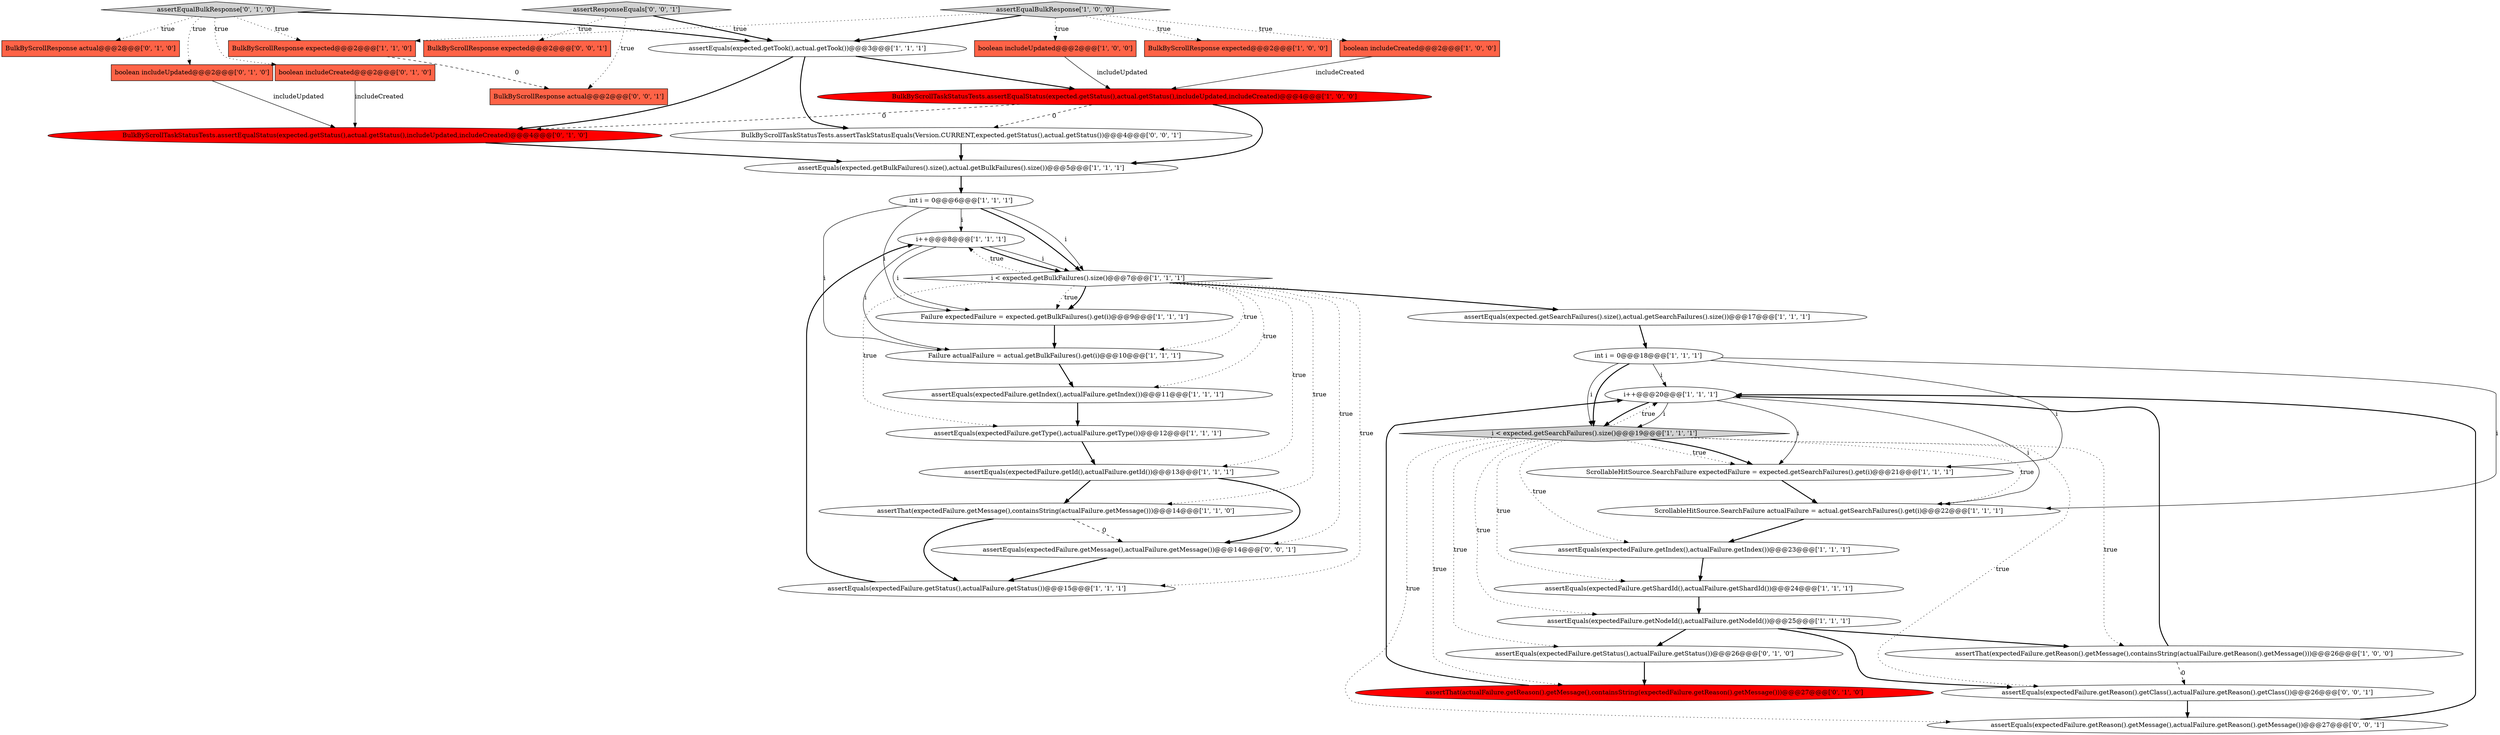 digraph {
26 [style = filled, label = "int i = 0@@@6@@@['1', '1', '1']", fillcolor = white, shape = ellipse image = "AAA0AAABBB1BBB"];
33 [style = filled, label = "assertThat(actualFailure.getReason().getMessage(),containsString(expectedFailure.getReason().getMessage()))@@@27@@@['0', '1', '0']", fillcolor = red, shape = ellipse image = "AAA1AAABBB2BBB"];
15 [style = filled, label = "i++@@@20@@@['1', '1', '1']", fillcolor = white, shape = ellipse image = "AAA0AAABBB1BBB"];
32 [style = filled, label = "assertEquals(expectedFailure.getStatus(),actualFailure.getStatus())@@@26@@@['0', '1', '0']", fillcolor = white, shape = ellipse image = "AAA0AAABBB2BBB"];
30 [style = filled, label = "boolean includeUpdated@@@2@@@['0', '1', '0']", fillcolor = tomato, shape = box image = "AAA0AAABBB2BBB"];
40 [style = filled, label = "assertResponseEquals['0', '0', '1']", fillcolor = lightgray, shape = diamond image = "AAA0AAABBB3BBB"];
31 [style = filled, label = "boolean includeCreated@@@2@@@['0', '1', '0']", fillcolor = tomato, shape = box image = "AAA0AAABBB2BBB"];
2 [style = filled, label = "boolean includeUpdated@@@2@@@['1', '0', '0']", fillcolor = tomato, shape = box image = "AAA0AAABBB1BBB"];
35 [style = filled, label = "assertEquals(expectedFailure.getReason().getMessage(),actualFailure.getReason().getMessage())@@@27@@@['0', '0', '1']", fillcolor = white, shape = ellipse image = "AAA0AAABBB3BBB"];
17 [style = filled, label = "assertEquals(expectedFailure.getStatus(),actualFailure.getStatus())@@@15@@@['1', '1', '1']", fillcolor = white, shape = ellipse image = "AAA0AAABBB1BBB"];
5 [style = filled, label = "ScrollableHitSource.SearchFailure actualFailure = actual.getSearchFailures().get(i)@@@22@@@['1', '1', '1']", fillcolor = white, shape = ellipse image = "AAA0AAABBB1BBB"];
18 [style = filled, label = "i < expected.getSearchFailures().size()@@@19@@@['1', '1', '1']", fillcolor = lightgray, shape = diamond image = "AAA0AAABBB1BBB"];
0 [style = filled, label = "assertThat(expectedFailure.getReason().getMessage(),containsString(actualFailure.getReason().getMessage()))@@@26@@@['1', '0', '0']", fillcolor = white, shape = ellipse image = "AAA0AAABBB1BBB"];
29 [style = filled, label = "assertEqualBulkResponse['0', '1', '0']", fillcolor = lightgray, shape = diamond image = "AAA0AAABBB2BBB"];
16 [style = filled, label = "BulkByScrollTaskStatusTests.assertEqualStatus(expected.getStatus(),actual.getStatus(),includeUpdated,includeCreated)@@@4@@@['1', '0', '0']", fillcolor = red, shape = ellipse image = "AAA1AAABBB1BBB"];
24 [style = filled, label = "BulkByScrollResponse expected@@@2@@@['1', '1', '0']", fillcolor = tomato, shape = box image = "AAA0AAABBB1BBB"];
34 [style = filled, label = "BulkByScrollTaskStatusTests.assertEqualStatus(expected.getStatus(),actual.getStatus(),includeUpdated,includeCreated)@@@4@@@['0', '1', '0']", fillcolor = red, shape = ellipse image = "AAA1AAABBB2BBB"];
36 [style = filled, label = "assertEquals(expectedFailure.getReason().getClass(),actualFailure.getReason().getClass())@@@26@@@['0', '0', '1']", fillcolor = white, shape = ellipse image = "AAA0AAABBB3BBB"];
9 [style = filled, label = "boolean includeCreated@@@2@@@['1', '0', '0']", fillcolor = tomato, shape = box image = "AAA0AAABBB1BBB"];
11 [style = filled, label = "assertEquals(expectedFailure.getShardId(),actualFailure.getShardId())@@@24@@@['1', '1', '1']", fillcolor = white, shape = ellipse image = "AAA0AAABBB1BBB"];
25 [style = filled, label = "assertEquals(expectedFailure.getId(),actualFailure.getId())@@@13@@@['1', '1', '1']", fillcolor = white, shape = ellipse image = "AAA0AAABBB1BBB"];
12 [style = filled, label = "i++@@@8@@@['1', '1', '1']", fillcolor = white, shape = ellipse image = "AAA0AAABBB1BBB"];
39 [style = filled, label = "BulkByScrollResponse actual@@@2@@@['0', '0', '1']", fillcolor = tomato, shape = box image = "AAA0AAABBB3BBB"];
23 [style = filled, label = "assertEquals(expected.getBulkFailures().size(),actual.getBulkFailures().size())@@@5@@@['1', '1', '1']", fillcolor = white, shape = ellipse image = "AAA0AAABBB1BBB"];
22 [style = filled, label = "assertThat(expectedFailure.getMessage(),containsString(actualFailure.getMessage()))@@@14@@@['1', '1', '0']", fillcolor = white, shape = ellipse image = "AAA0AAABBB1BBB"];
21 [style = filled, label = "assertEquals(expected.getTook(),actual.getTook())@@@3@@@['1', '1', '1']", fillcolor = white, shape = ellipse image = "AAA0AAABBB1BBB"];
10 [style = filled, label = "Failure actualFailure = actual.getBulkFailures().get(i)@@@10@@@['1', '1', '1']", fillcolor = white, shape = ellipse image = "AAA0AAABBB1BBB"];
28 [style = filled, label = "BulkByScrollResponse actual@@@2@@@['0', '1', '0']", fillcolor = tomato, shape = box image = "AAA0AAABBB2BBB"];
8 [style = filled, label = "assertEquals(expectedFailure.getIndex(),actualFailure.getIndex())@@@23@@@['1', '1', '1']", fillcolor = white, shape = ellipse image = "AAA0AAABBB1BBB"];
27 [style = filled, label = "int i = 0@@@18@@@['1', '1', '1']", fillcolor = white, shape = ellipse image = "AAA0AAABBB1BBB"];
37 [style = filled, label = "BulkByScrollTaskStatusTests.assertTaskStatusEquals(Version.CURRENT,expected.getStatus(),actual.getStatus())@@@4@@@['0', '0', '1']", fillcolor = white, shape = ellipse image = "AAA0AAABBB3BBB"];
13 [style = filled, label = "i < expected.getBulkFailures().size()@@@7@@@['1', '1', '1']", fillcolor = white, shape = diamond image = "AAA0AAABBB1BBB"];
6 [style = filled, label = "assertEqualBulkResponse['1', '0', '0']", fillcolor = lightgray, shape = diamond image = "AAA0AAABBB1BBB"];
1 [style = filled, label = "assertEquals(expected.getSearchFailures().size(),actual.getSearchFailures().size())@@@17@@@['1', '1', '1']", fillcolor = white, shape = ellipse image = "AAA0AAABBB1BBB"];
4 [style = filled, label = "Failure expectedFailure = expected.getBulkFailures().get(i)@@@9@@@['1', '1', '1']", fillcolor = white, shape = ellipse image = "AAA0AAABBB1BBB"];
20 [style = filled, label = "BulkByScrollResponse expected@@@2@@@['1', '0', '0']", fillcolor = tomato, shape = box image = "AAA0AAABBB1BBB"];
41 [style = filled, label = "assertEquals(expectedFailure.getMessage(),actualFailure.getMessage())@@@14@@@['0', '0', '1']", fillcolor = white, shape = ellipse image = "AAA0AAABBB3BBB"];
14 [style = filled, label = "ScrollableHitSource.SearchFailure expectedFailure = expected.getSearchFailures().get(i)@@@21@@@['1', '1', '1']", fillcolor = white, shape = ellipse image = "AAA0AAABBB1BBB"];
38 [style = filled, label = "BulkByScrollResponse expected@@@2@@@['0', '0', '1']", fillcolor = tomato, shape = box image = "AAA0AAABBB3BBB"];
7 [style = filled, label = "assertEquals(expectedFailure.getType(),actualFailure.getType())@@@12@@@['1', '1', '1']", fillcolor = white, shape = ellipse image = "AAA0AAABBB1BBB"];
3 [style = filled, label = "assertEquals(expectedFailure.getNodeId(),actualFailure.getNodeId())@@@25@@@['1', '1', '1']", fillcolor = white, shape = ellipse image = "AAA0AAABBB1BBB"];
19 [style = filled, label = "assertEquals(expectedFailure.getIndex(),actualFailure.getIndex())@@@11@@@['1', '1', '1']", fillcolor = white, shape = ellipse image = "AAA0AAABBB1BBB"];
40->39 [style = dotted, label="true"];
18->35 [style = dotted, label="true"];
25->22 [style = bold, label=""];
10->19 [style = bold, label=""];
13->41 [style = dotted, label="true"];
1->27 [style = bold, label=""];
18->15 [style = dotted, label="true"];
31->34 [style = solid, label="includeCreated"];
13->10 [style = dotted, label="true"];
24->39 [style = dashed, label="0"];
0->15 [style = bold, label=""];
13->1 [style = bold, label=""];
3->36 [style = bold, label=""];
27->5 [style = solid, label="i"];
18->3 [style = dotted, label="true"];
21->16 [style = bold, label=""];
0->36 [style = dashed, label="0"];
8->11 [style = bold, label=""];
13->4 [style = dotted, label="true"];
22->41 [style = dashed, label="0"];
13->17 [style = dotted, label="true"];
16->37 [style = dashed, label="0"];
33->15 [style = bold, label=""];
13->25 [style = dotted, label="true"];
15->18 [style = solid, label="i"];
13->19 [style = dotted, label="true"];
18->8 [style = dotted, label="true"];
13->7 [style = dotted, label="true"];
26->13 [style = bold, label=""];
3->0 [style = bold, label=""];
6->20 [style = dotted, label="true"];
16->34 [style = dashed, label="0"];
18->11 [style = dotted, label="true"];
21->37 [style = bold, label=""];
13->22 [style = dotted, label="true"];
22->17 [style = bold, label=""];
18->0 [style = dotted, label="true"];
18->5 [style = dotted, label="true"];
2->16 [style = solid, label="includeUpdated"];
36->35 [style = bold, label=""];
40->21 [style = bold, label=""];
4->10 [style = bold, label=""];
27->18 [style = bold, label=""];
15->14 [style = solid, label="i"];
6->24 [style = dotted, label="true"];
35->15 [style = bold, label=""];
6->21 [style = bold, label=""];
25->41 [style = bold, label=""];
18->33 [style = dotted, label="true"];
18->36 [style = dotted, label="true"];
21->34 [style = bold, label=""];
27->18 [style = solid, label="i"];
27->15 [style = solid, label="i"];
40->38 [style = dotted, label="true"];
16->23 [style = bold, label=""];
26->13 [style = solid, label="i"];
15->5 [style = solid, label="i"];
32->33 [style = bold, label=""];
29->21 [style = bold, label=""];
12->13 [style = bold, label=""];
17->12 [style = bold, label=""];
6->2 [style = dotted, label="true"];
29->28 [style = dotted, label="true"];
6->9 [style = dotted, label="true"];
11->3 [style = bold, label=""];
26->10 [style = solid, label="i"];
9->16 [style = solid, label="includeCreated"];
26->12 [style = solid, label="i"];
34->23 [style = bold, label=""];
30->34 [style = solid, label="includeUpdated"];
29->24 [style = dotted, label="true"];
14->5 [style = bold, label=""];
5->8 [style = bold, label=""];
13->12 [style = dotted, label="true"];
23->26 [style = bold, label=""];
12->10 [style = solid, label="i"];
37->23 [style = bold, label=""];
15->18 [style = bold, label=""];
18->32 [style = dotted, label="true"];
18->14 [style = dotted, label="true"];
27->14 [style = solid, label="i"];
41->17 [style = bold, label=""];
26->4 [style = solid, label="i"];
12->4 [style = solid, label="i"];
12->13 [style = solid, label="i"];
29->30 [style = dotted, label="true"];
7->25 [style = bold, label=""];
3->32 [style = bold, label=""];
19->7 [style = bold, label=""];
18->14 [style = bold, label=""];
13->4 [style = bold, label=""];
29->31 [style = dotted, label="true"];
}
